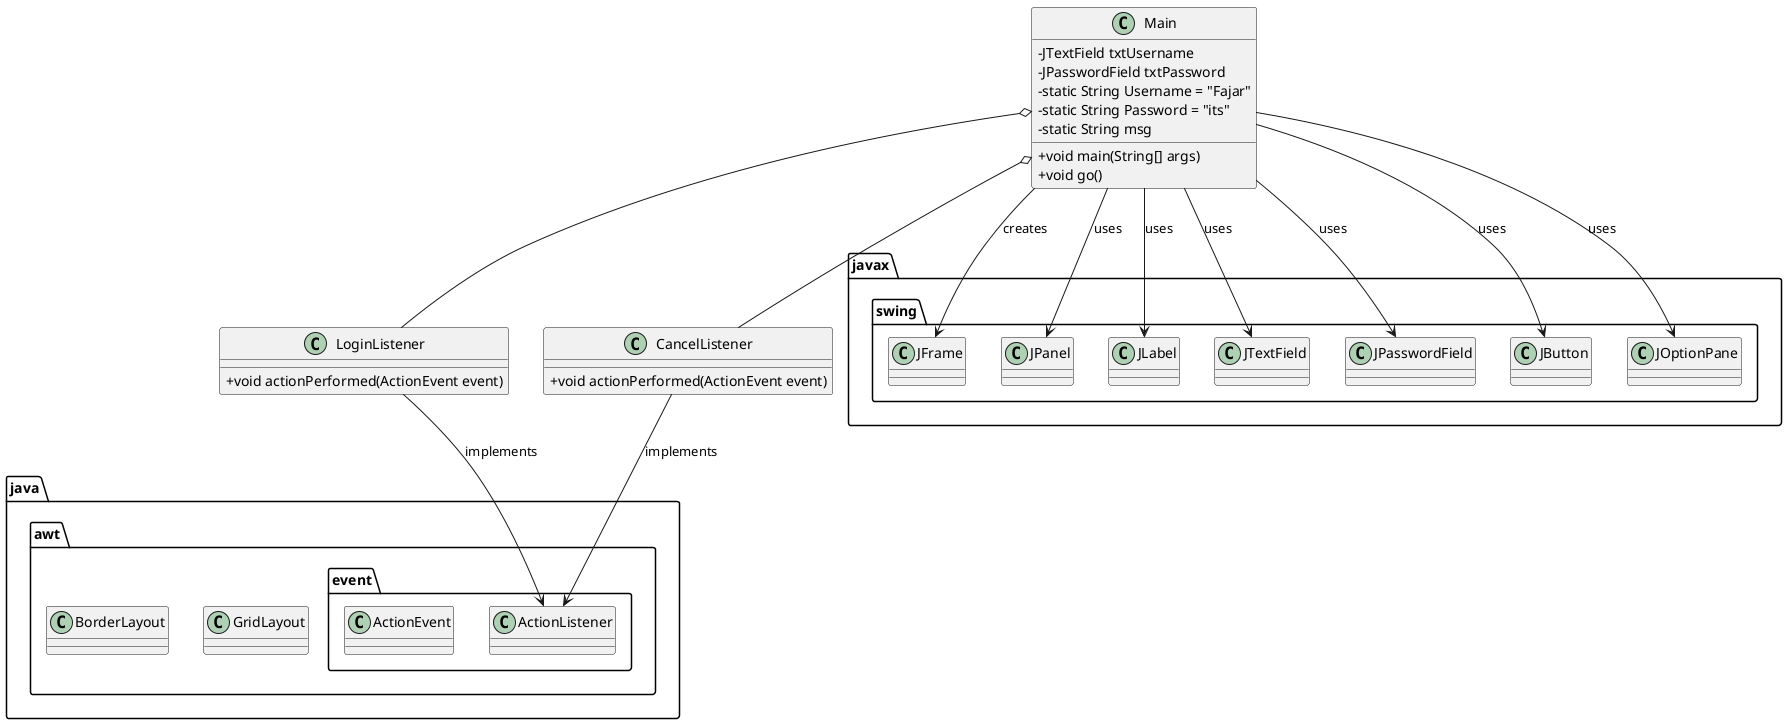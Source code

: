 @startuml
skinparam classAttributeIconSize 0

class Main {
    - JTextField txtUsername
    - JPasswordField txtPassword
    - static String Username = "Fajar"
    - static String Password = "its"
    - static String msg
    + void main(String[] args)
    + void go()
}

class LoginListener {
    + void actionPerformed(ActionEvent event)
}

class CancelListener {
    + void actionPerformed(ActionEvent event)
}

Main o-- LoginListener
Main o-- CancelListener

' Swing and AWT dependencies
package javax.swing {
    class JFrame
    class JPanel
    class JLabel
    class JTextField
    class JPasswordField
    class JButton
    class JOptionPane
}

package java.awt {
    class GridLayout
    class BorderLayout
}

package java.awt.event {
    class ActionListener
    class ActionEvent
}

Main --> "JFrame" : creates
Main --> "JPanel" : uses
Main --> "JLabel" : uses
Main --> "JTextField" : uses
Main --> "JPasswordField" : uses
Main --> "JButton" : uses
Main --> "JOptionPane" : uses

LoginListener --> "ActionListener" : implements
CancelListener --> "ActionListener" : implements

@enduml
